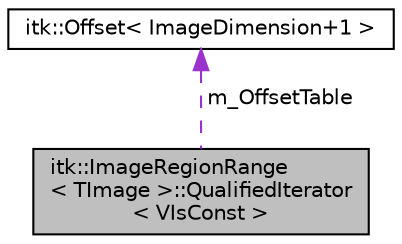 digraph "itk::ImageRegionRange&lt; TImage &gt;::QualifiedIterator&lt; VIsConst &gt;"
{
 // LATEX_PDF_SIZE
  edge [fontname="Helvetica",fontsize="10",labelfontname="Helvetica",labelfontsize="10"];
  node [fontname="Helvetica",fontsize="10",shape=record];
  Node1 [label="itk::ImageRegionRange\l\< TImage \>::QualifiedIterator\l\< VIsConst \>",height=0.2,width=0.4,color="black", fillcolor="grey75", style="filled", fontcolor="black",tooltip=" "];
  Node2 -> Node1 [dir="back",color="darkorchid3",fontsize="10",style="dashed",label=" m_OffsetTable" ,fontname="Helvetica"];
  Node2 [label="itk::Offset\< ImageDimension+1 \>",height=0.2,width=0.4,color="black", fillcolor="white", style="filled",URL="$structitk_1_1Offset.html",tooltip=" "];
}
